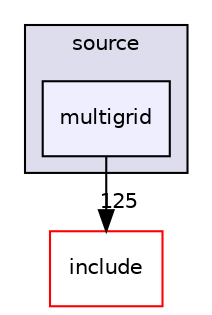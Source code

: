 digraph "source/multigrid" {
  compound=true
  node [ fontsize="10", fontname="Helvetica"];
  edge [ labelfontsize="10", labelfontname="Helvetica"];
  subgraph clusterdir_b2f33c71d4aa5e7af42a1ca61ff5af1b {
    graph [ bgcolor="#ddddee", pencolor="black", label="source" fontname="Helvetica", fontsize="10", URL="dir_b2f33c71d4aa5e7af42a1ca61ff5af1b.html"]
  dir_891077b7e3914bef3ac228768af55d18 [shape=box, label="multigrid", style="filled", fillcolor="#eeeeff", pencolor="black", URL="dir_891077b7e3914bef3ac228768af55d18.html"];
  }
  dir_d44c64559bbebec7f509842c48db8b23 [shape=box label="include" fillcolor="white" style="filled" color="red" URL="dir_d44c64559bbebec7f509842c48db8b23.html"];
  dir_891077b7e3914bef3ac228768af55d18->dir_d44c64559bbebec7f509842c48db8b23 [headlabel="125", labeldistance=1.5 headhref="dir_000054_000004.html"];
}

